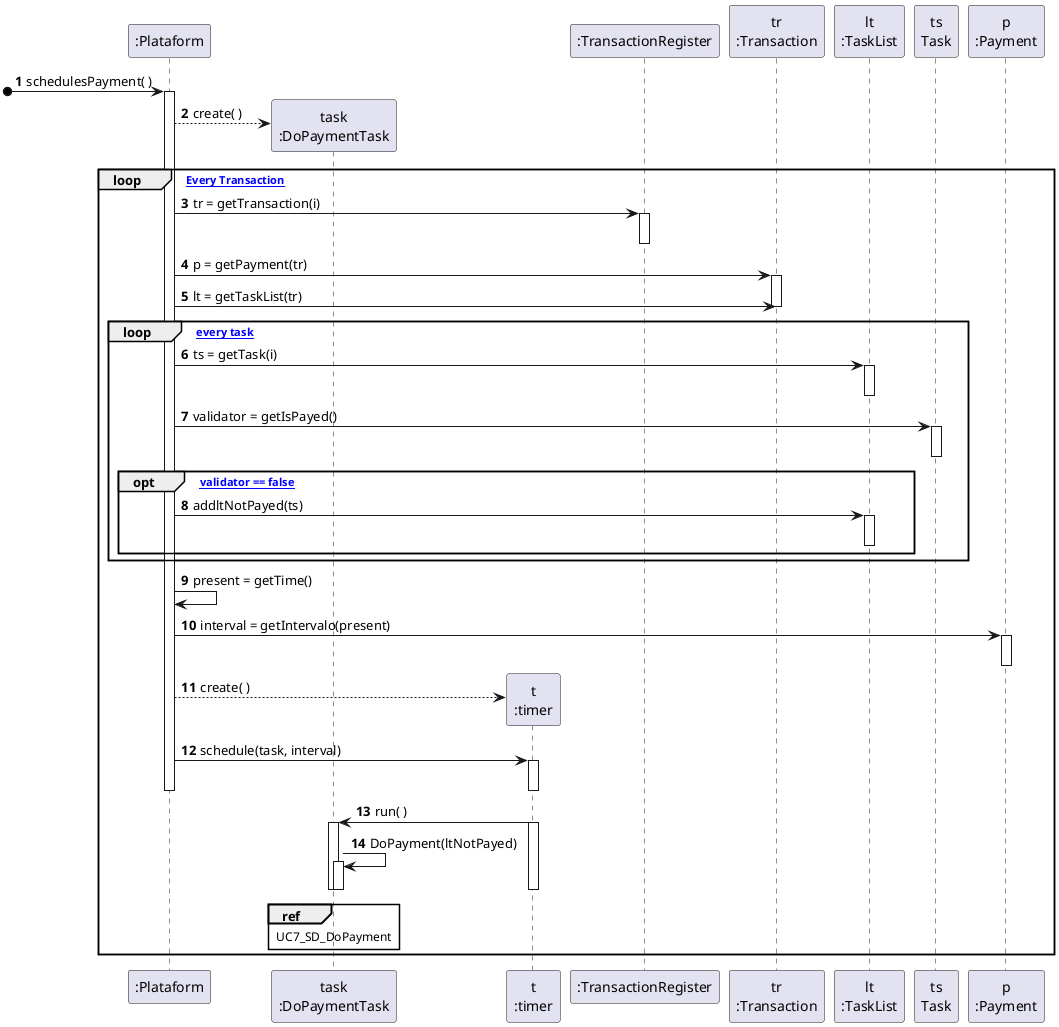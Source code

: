 @startuml
autonumber

participant ":Plataform" as PLAT
participant "task\n:DoPaymentTask" as TASK
participant "t\n:timer" as TI
participant ":TransactionRegister" as TR
participant "tr\n:Transaction" as T
participant "lt\n:TaskList" as LT
participant "ts\nTask" as TS
participant "p\n:Payment" as P



[o-> PLAT : schedulesPayment( )
activate PLAT

PLAT --> TASK** : create( )

loop [for Every Transaction]
PLAT -> TR : tr = getTransaction(i)
activate TR
deactivate TR


PLAT -> T : p = getPayment(tr)
activate T


PLAT -> T : lt = getTaskList(tr)
deactivate T
loop [for every task]
PLAT -> LT : ts = getTask(i)
activate LT
deactivate LT
PLAT -> TS : validator = getIsPayed()
activate TS
deactivate TS

opt [if validator == false]
PLAT -> LT : addltNotPayed(ts)
activate LT
deactivate LT
end opt
end loop
PLAT -> PLAT : present = getTime()
PLAT -> P : interval = getIntervalo(present)
activate P
deactivate P

PLAT --> TI** : create( )
PLAT -> TI : schedule(task, interval)
activate TI
deactivate TI
deactivate PLAT

TI -> TASK : run( )
activate TI
activate TASK
TASK -> TASK : DoPayment(ltNotPayed)
ref over TASK : UC7_SD_DoPayment
activate TASK
deactivate TASK
deactivate TASK
deactivate TI

end loop

@enduml